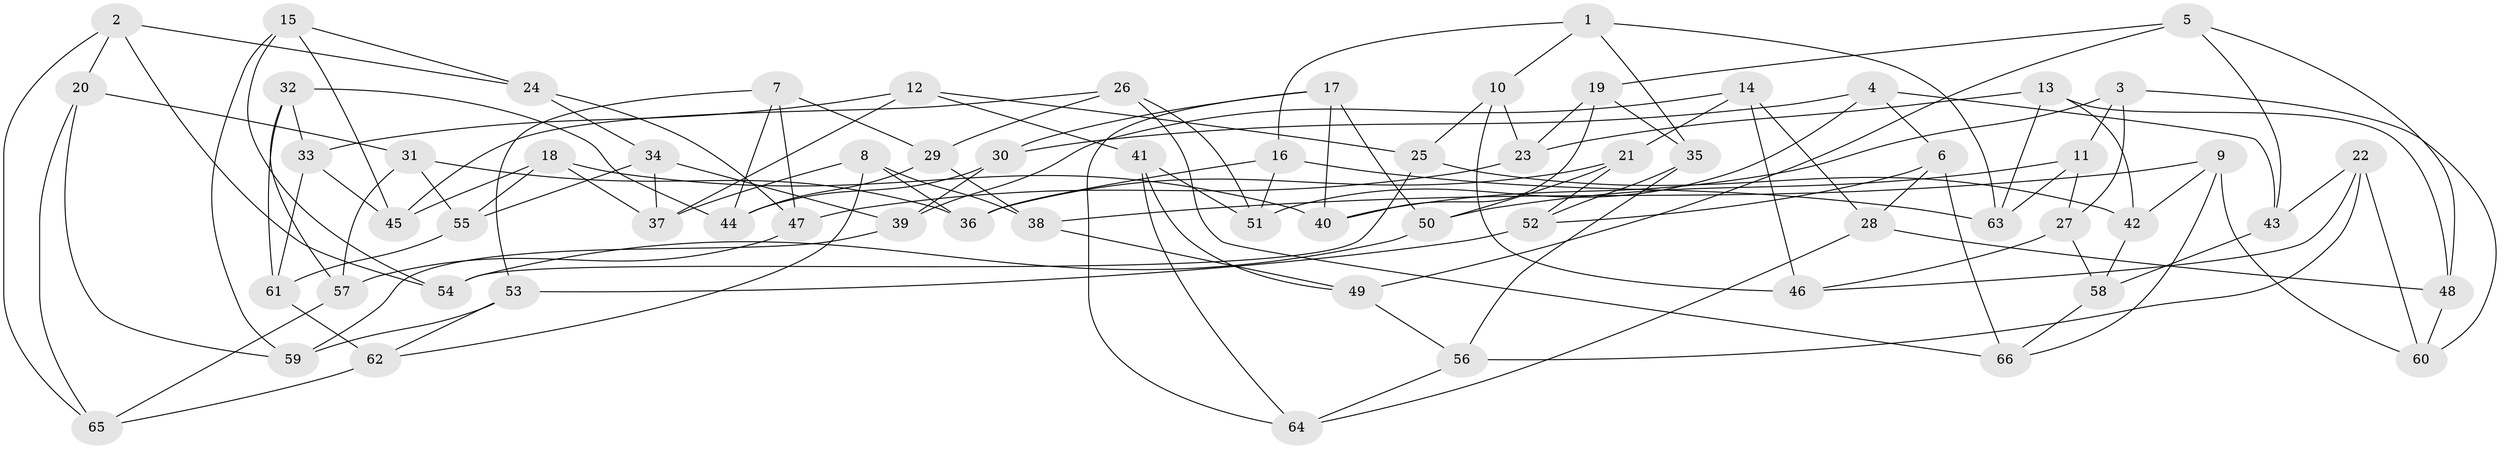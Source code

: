 // coarse degree distribution, {7: 0.2, 6: 0.15, 9: 0.15, 4: 0.15, 10: 0.05, 5: 0.2, 8: 0.05, 3: 0.05}
// Generated by graph-tools (version 1.1) at 2025/53/03/04/25 22:53:37]
// undirected, 66 vertices, 132 edges
graph export_dot {
  node [color=gray90,style=filled];
  1;
  2;
  3;
  4;
  5;
  6;
  7;
  8;
  9;
  10;
  11;
  12;
  13;
  14;
  15;
  16;
  17;
  18;
  19;
  20;
  21;
  22;
  23;
  24;
  25;
  26;
  27;
  28;
  29;
  30;
  31;
  32;
  33;
  34;
  35;
  36;
  37;
  38;
  39;
  40;
  41;
  42;
  43;
  44;
  45;
  46;
  47;
  48;
  49;
  50;
  51;
  52;
  53;
  54;
  55;
  56;
  57;
  58;
  59;
  60;
  61;
  62;
  63;
  64;
  65;
  66;
  1 -- 63;
  1 -- 10;
  1 -- 16;
  1 -- 35;
  2 -- 24;
  2 -- 54;
  2 -- 20;
  2 -- 65;
  3 -- 11;
  3 -- 40;
  3 -- 60;
  3 -- 27;
  4 -- 6;
  4 -- 51;
  4 -- 30;
  4 -- 43;
  5 -- 49;
  5 -- 43;
  5 -- 19;
  5 -- 48;
  6 -- 52;
  6 -- 66;
  6 -- 28;
  7 -- 44;
  7 -- 53;
  7 -- 29;
  7 -- 47;
  8 -- 37;
  8 -- 38;
  8 -- 62;
  8 -- 36;
  9 -- 42;
  9 -- 60;
  9 -- 66;
  9 -- 38;
  10 -- 46;
  10 -- 23;
  10 -- 25;
  11 -- 63;
  11 -- 50;
  11 -- 27;
  12 -- 33;
  12 -- 41;
  12 -- 37;
  12 -- 25;
  13 -- 63;
  13 -- 23;
  13 -- 42;
  13 -- 48;
  14 -- 28;
  14 -- 21;
  14 -- 39;
  14 -- 46;
  15 -- 54;
  15 -- 24;
  15 -- 45;
  15 -- 59;
  16 -- 36;
  16 -- 63;
  16 -- 51;
  17 -- 30;
  17 -- 64;
  17 -- 50;
  17 -- 40;
  18 -- 37;
  18 -- 55;
  18 -- 40;
  18 -- 45;
  19 -- 23;
  19 -- 40;
  19 -- 35;
  20 -- 65;
  20 -- 31;
  20 -- 59;
  21 -- 50;
  21 -- 36;
  21 -- 52;
  22 -- 43;
  22 -- 60;
  22 -- 46;
  22 -- 56;
  23 -- 47;
  24 -- 47;
  24 -- 34;
  25 -- 42;
  25 -- 54;
  26 -- 45;
  26 -- 29;
  26 -- 51;
  26 -- 66;
  27 -- 58;
  27 -- 46;
  28 -- 48;
  28 -- 64;
  29 -- 38;
  29 -- 44;
  30 -- 44;
  30 -- 39;
  31 -- 36;
  31 -- 55;
  31 -- 57;
  32 -- 33;
  32 -- 44;
  32 -- 57;
  32 -- 61;
  33 -- 61;
  33 -- 45;
  34 -- 55;
  34 -- 39;
  34 -- 37;
  35 -- 56;
  35 -- 52;
  38 -- 49;
  39 -- 59;
  41 -- 49;
  41 -- 64;
  41 -- 51;
  42 -- 58;
  43 -- 58;
  47 -- 57;
  48 -- 60;
  49 -- 56;
  50 -- 54;
  52 -- 53;
  53 -- 62;
  53 -- 59;
  55 -- 61;
  56 -- 64;
  57 -- 65;
  58 -- 66;
  61 -- 62;
  62 -- 65;
}
